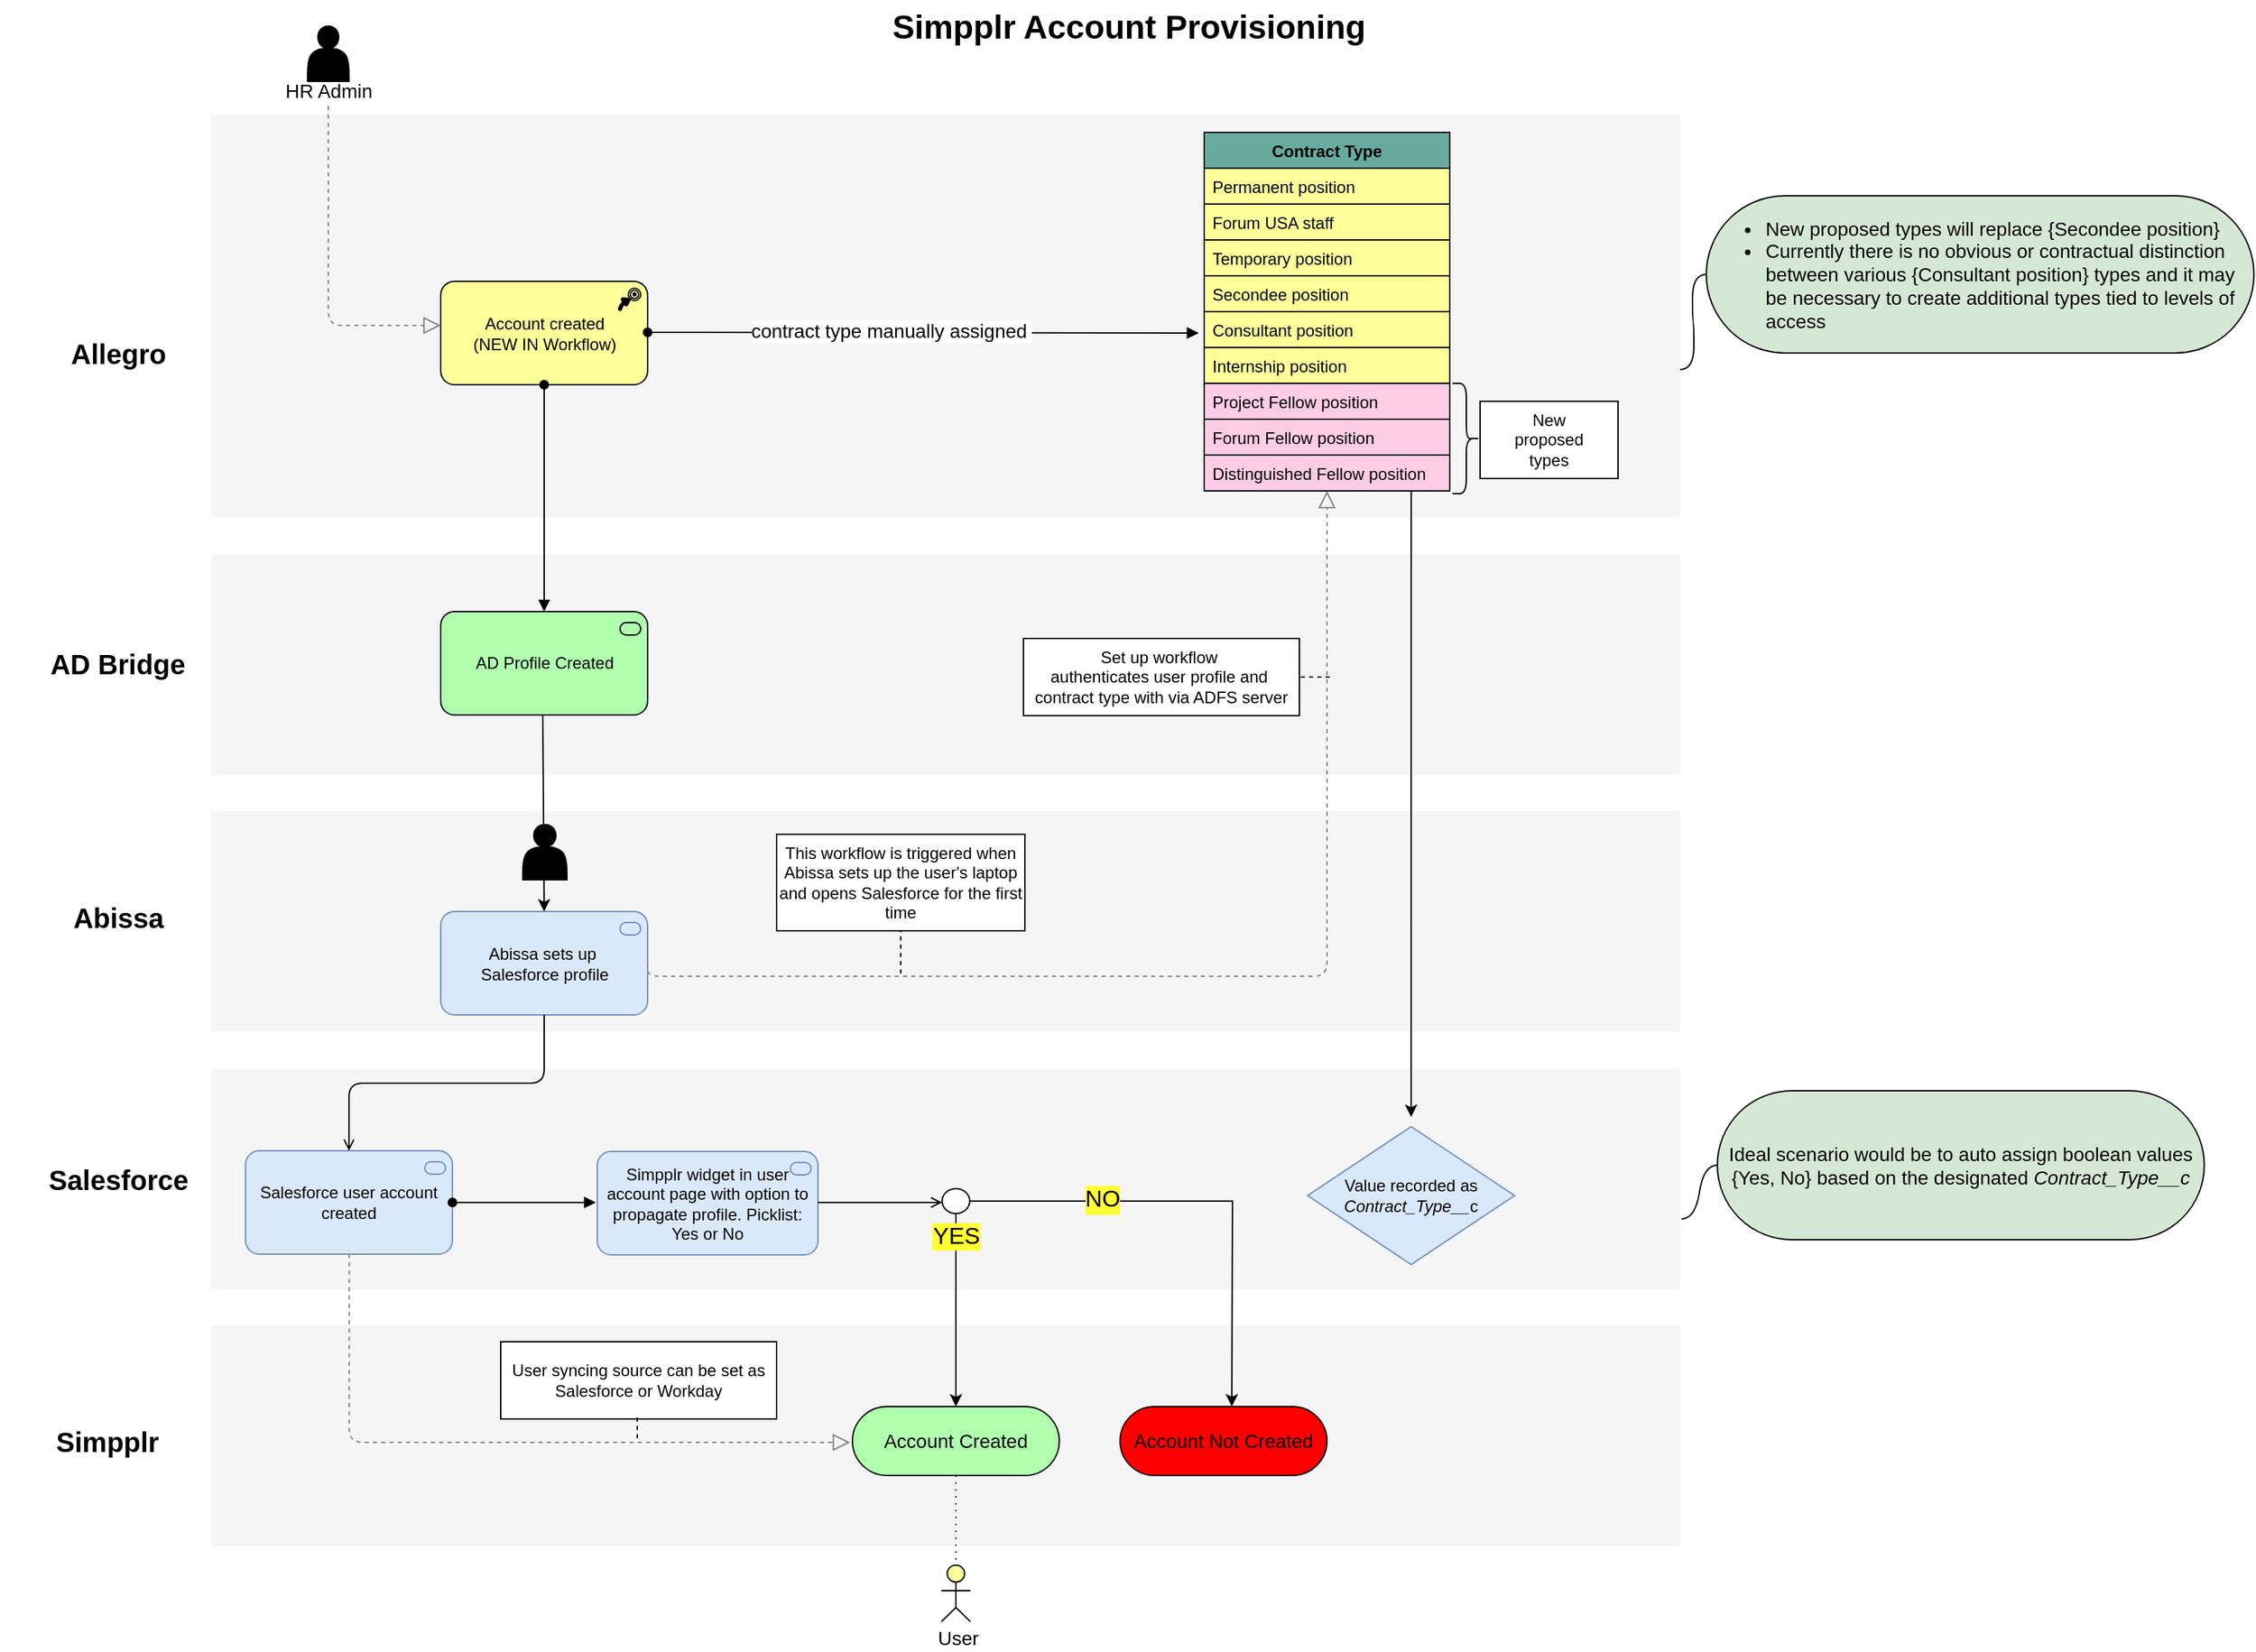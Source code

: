 <mxfile version="12.0.2" type="github" pages="1"><diagram name="Simpplr Provisioning" id="44bbcf24-548e-d532-59d3-359de5b44cbb"><mxGraphModel dx="3572" dy="877" grid="0" gridSize="10" guides="1" tooltips="1" connect="1" arrows="1" fold="1" page="1" pageScale="1.5" pageWidth="1169" pageHeight="826" background="none" math="0" shadow="0"><root><mxCell id="0" style=";html=1;"/><mxCell id="1" style=";html=1;" parent="0"/><mxCell id="UKAQFLcODLnGMiNsOCqj-25" value="" style="whiteSpace=wrap;html=1;strokeColor=none;strokeWidth=1;fillColor=#f5f5f5;fontSize=14;imageHeight=24;" vertex="1" parent="1"><mxGeometry x="210" y="1001" width="1065" height="160" as="geometry"/></mxCell><mxCell id="UKAQFLcODLnGMiNsOCqj-1" value="" style="whiteSpace=wrap;html=1;strokeColor=none;strokeWidth=1;fillColor=#f5f5f5;fontSize=14;" vertex="1" parent="1"><mxGeometry x="210" y="442" width="1065" height="160" as="geometry"/></mxCell><mxCell id="6eae4fabf1afb631-36" value="" style="whiteSpace=wrap;html=1;strokeColor=none;strokeWidth=1;fillColor=#f5f5f5;fontSize=14;" parent="1" vertex="1"><mxGeometry x="210" y="628" width="1065" height="160" as="geometry"/></mxCell><mxCell id="6eae4fabf1afb631-35" value="" style="whiteSpace=wrap;html=1;strokeColor=none;strokeWidth=1;fillColor=#f5f5f5;fontSize=14;" parent="1" vertex="1"><mxGeometry x="210" y="815" width="1065" height="160" as="geometry"/></mxCell><mxCell id="6eae4fabf1afb631-34" value="" style="whiteSpace=wrap;html=1;strokeColor=none;strokeWidth=1;fillColor=#f5f5f5;fontSize=14;imageWidth=24;imageAspect=1;" parent="1" vertex="1"><mxGeometry x="210" y="123" width="1065" height="292" as="geometry"/></mxCell><mxCell id="6eae4fabf1afb631-5" value="Account Created" style="html=1;whiteSpace=wrap;fillColor=#AFFFAF;strokeColor=#000000;shape=mxgraph.archimate3.service;fontSize=14;" parent="1" vertex="1"><mxGeometry x="675" y="1060" width="150" height="50" as="geometry"/></mxCell><mxCell id="6eae4fabf1afb631-6" value="Account Not Created" style="html=1;whiteSpace=wrap;fillColor=#FF0000;strokeColor=#000000;shape=mxgraph.archimate3.service;fontSize=14;" parent="1" vertex="1"><mxGeometry x="869" y="1060" width="150" height="50" as="geometry"/></mxCell><mxCell id="6eae4fabf1afb631-29" value="Salesforce" style="text;html=1;strokeColor=none;fillColor=none;align=center;verticalAlign=middle;whiteSpace=wrap;fontSize=20;fontStyle=1" parent="1" vertex="1"><mxGeometry x="92.5" y="885" width="100" height="20" as="geometry"/></mxCell><mxCell id="6eae4fabf1afb631-30" value="AD Bridge" style="text;html=1;strokeColor=none;fillColor=none;align=center;verticalAlign=middle;whiteSpace=wrap;fontSize=20;fontStyle=1" parent="1" vertex="1"><mxGeometry x="75" y="511" width="135" height="20" as="geometry"/></mxCell><mxCell id="6eae4fabf1afb631-31" value="Allegro" style="text;html=1;strokeColor=none;fillColor=none;align=center;verticalAlign=middle;whiteSpace=wrap;fontSize=20;fontStyle=1" parent="1" vertex="1"><mxGeometry x="57.5" y="286" width="170" height="20" as="geometry"/></mxCell><mxCell id="6eae4fabf1afb631-33" style="edgeStyle=elbowEdgeStyle;rounded=1;elbow=vertical;html=1;dashed=1;startSize=10;endArrow=block;endFill=0;endSize=10;jettySize=auto;orthogonalLoop=1;strokeColor=#808080;fontSize=14;exitX=0.5;exitY=1;exitDx=0;exitDy=0;" parent="1" source="UKAQFLcODLnGMiNsOCqj-3" target="UKAQFLcODLnGMiNsOCqj-16" edge="1"><mxGeometry relative="1" as="geometry"><mxPoint x="290" y="167" as="sourcePoint"/><mxPoint x="376.5" y="305" as="targetPoint"/><Array as="points"><mxPoint x="331" y="276"/><mxPoint x="320" y="305"/><mxPoint x="338" y="305"/></Array></mxGeometry></mxCell><mxCell id="UKAQFLcODLnGMiNsOCqj-76" value="HR Admin" style="text;html=1;resizable=0;points=[];align=center;verticalAlign=middle;labelBackgroundColor=#ffffff;fontSize=14;" vertex="1" connectable="0" parent="6eae4fabf1afb631-33"><mxGeometry x="-0.95" relative="1" as="geometry"><mxPoint as="offset"/></mxGeometry></mxCell><mxCell id="6eae4fabf1afb631-37" value="Simpplr Account Provisioning" style="text;strokeColor=none;fillColor=none;html=1;fontSize=24;fontStyle=1;verticalAlign=middle;align=center;" parent="1" vertex="1"><mxGeometry x="80" y="40" width="1590" height="40" as="geometry"/></mxCell><mxCell id="UKAQFLcODLnGMiNsOCqj-2" value="Simpplr" style="text;html=1;strokeColor=none;fillColor=none;align=center;verticalAlign=middle;whiteSpace=wrap;fontSize=20;fontStyle=1" vertex="1" parent="1"><mxGeometry x="80" y="1075" width="110" height="20" as="geometry"/></mxCell><mxCell id="UKAQFLcODLnGMiNsOCqj-3" value="" style="shape=actor;whiteSpace=wrap;html=1;fillColor=#000000;" vertex="1" parent="1"><mxGeometry x="280" y="59" width="30" height="40" as="geometry"/></mxCell><mxCell id="UKAQFLcODLnGMiNsOCqj-7" value="Contract Type" style="swimlane;fontStyle=1;childLayout=stackLayout;horizontal=1;startSize=26;fillColor=#67AB9F;horizontalStack=0;resizeParent=1;resizeParentMax=0;resizeLast=0;collapsible=1;marginBottom=0;strokeColor=#000000;" vertex="1" parent="1"><mxGeometry x="930" y="136" width="178" height="260" as="geometry"><mxRectangle x="930" y="188" width="110" height="26" as="alternateBounds"/></mxGeometry></mxCell><mxCell id="UKAQFLcODLnGMiNsOCqj-8" value="Permanent position" style="text;strokeColor=#000000;fillColor=#FFFF99;align=left;verticalAlign=top;spacingLeft=4;spacingRight=4;overflow=hidden;rotatable=0;points=[[0,0.5],[1,0.5]];portConstraint=eastwest;" vertex="1" parent="UKAQFLcODLnGMiNsOCqj-7"><mxGeometry y="26" width="178" height="26" as="geometry"/></mxCell><mxCell id="UKAQFLcODLnGMiNsOCqj-87" value="Forum USA staff" style="text;strokeColor=#000000;fillColor=#FFFF99;align=left;verticalAlign=top;spacingLeft=4;spacingRight=4;overflow=hidden;rotatable=0;points=[[0,0.5],[1,0.5]];portConstraint=eastwest;" vertex="1" parent="UKAQFLcODLnGMiNsOCqj-7"><mxGeometry y="52" width="178" height="26" as="geometry"/></mxCell><mxCell id="UKAQFLcODLnGMiNsOCqj-9" value="Temporary position" style="text;strokeColor=#000000;fillColor=#FFFF99;align=left;verticalAlign=top;spacingLeft=4;spacingRight=4;overflow=hidden;rotatable=0;points=[[0,0.5],[1,0.5]];portConstraint=eastwest;" vertex="1" parent="UKAQFLcODLnGMiNsOCqj-7"><mxGeometry y="78" width="178" height="26" as="geometry"/></mxCell><mxCell id="UKAQFLcODLnGMiNsOCqj-10" value="Secondee position" style="text;strokeColor=#000000;fillColor=#FFFF99;align=left;verticalAlign=top;spacingLeft=4;spacingRight=4;overflow=hidden;rotatable=0;points=[[0,0.5],[1,0.5]];portConstraint=eastwest;" vertex="1" parent="UKAQFLcODLnGMiNsOCqj-7"><mxGeometry y="104" width="178" height="26" as="geometry"/></mxCell><mxCell id="UKAQFLcODLnGMiNsOCqj-15" value="Consultant position" style="text;strokeColor=#000000;fillColor=#FFFF99;align=left;verticalAlign=top;spacingLeft=4;spacingRight=4;overflow=hidden;rotatable=0;points=[[0,0.5],[1,0.5]];portConstraint=eastwest;" vertex="1" parent="UKAQFLcODLnGMiNsOCqj-7"><mxGeometry y="130" width="178" height="26" as="geometry"/></mxCell><mxCell id="UKAQFLcODLnGMiNsOCqj-86" value="Internship position" style="text;strokeColor=#000000;fillColor=#FFFF99;align=left;verticalAlign=top;spacingLeft=4;spacingRight=4;overflow=hidden;rotatable=0;points=[[0,0.5],[1,0.5]];portConstraint=eastwest;" vertex="1" parent="UKAQFLcODLnGMiNsOCqj-7"><mxGeometry y="156" width="178" height="26" as="geometry"/></mxCell><mxCell id="UKAQFLcODLnGMiNsOCqj-14" value="Project Fellow position" style="text;strokeColor=#000000;fillColor=#FFCCE6;align=left;verticalAlign=top;spacingLeft=4;spacingRight=4;overflow=hidden;rotatable=0;points=[[0,0.5],[1,0.5]];portConstraint=eastwest;" vertex="1" parent="UKAQFLcODLnGMiNsOCqj-7"><mxGeometry y="182" width="178" height="26" as="geometry"/></mxCell><mxCell id="UKAQFLcODLnGMiNsOCqj-19" value="Forum Fellow position" style="text;strokeColor=#000000;fillColor=#FFCCE6;align=left;verticalAlign=top;spacingLeft=4;spacingRight=4;overflow=hidden;rotatable=0;points=[[0,0.5],[1,0.5]];portConstraint=eastwest;" vertex="1" parent="UKAQFLcODLnGMiNsOCqj-7"><mxGeometry y="208" width="178" height="26" as="geometry"/></mxCell><mxCell id="UKAQFLcODLnGMiNsOCqj-18" value="Distinguished Fellow position" style="text;strokeColor=#000000;fillColor=#FFCCE6;align=left;verticalAlign=top;spacingLeft=4;spacingRight=4;overflow=hidden;rotatable=0;points=[[0,0.5],[1,0.5]];portConstraint=eastwest;" vertex="1" parent="UKAQFLcODLnGMiNsOCqj-7"><mxGeometry y="234" width="178" height="26" as="geometry"/></mxCell><UserObject label="Account created&lt;br&gt;(NEW IN Workflow)" link="https://weforum.jira.com/wiki/spaces/ITIS/pages/1164705906/SAD+-+Autoinout" id="UKAQFLcODLnGMiNsOCqj-16"><mxCell style="html=1;outlineConnect=0;whiteSpace=wrap;fillColor=#Ffff99;strokeColor=#000000;shape=mxgraph.archimate3.application;appType=course;archiType=rounded;" vertex="1" parent="1"><mxGeometry x="376.5" y="244" width="150" height="75" as="geometry"/></mxCell></UserObject><mxCell id="UKAQFLcODLnGMiNsOCqj-21" value="AD Profile Created" style="html=1;outlineConnect=0;whiteSpace=wrap;fillColor=#AFFFAF;strokeColor=#000000;shape=mxgraph.archimate3.application;appType=serv;archiType=rounded" vertex="1" parent="1"><mxGeometry x="376.5" y="483.5" width="150" height="75" as="geometry"/></mxCell><mxCell id="UKAQFLcODLnGMiNsOCqj-26" value="Abissa" style="text;html=1;strokeColor=none;fillColor=none;align=center;verticalAlign=middle;whiteSpace=wrap;fontSize=20;fontStyle=1" vertex="1" parent="1"><mxGeometry x="83.5" y="695" width="118" height="20" as="geometry"/></mxCell><mxCell id="UKAQFLcODLnGMiNsOCqj-27" value="Abissa sets up&amp;nbsp;&lt;br&gt;Salesforce profile" style="html=1;outlineConnect=0;whiteSpace=wrap;fillColor=#dae8fc;strokeColor=#6c8ebf;shape=mxgraph.archimate3.application;appType=serv;archiType=rounded" vertex="1" parent="1"><mxGeometry x="376.5" y="701" width="150" height="75" as="geometry"/></mxCell><mxCell id="UKAQFLcODLnGMiNsOCqj-28" value="" style="shape=actor;whiteSpace=wrap;html=1;fillColor=#000000;" vertex="1" parent="1"><mxGeometry x="436" y="638" width="32" height="40" as="geometry"/></mxCell><mxCell id="UKAQFLcODLnGMiNsOCqj-29" value="" style="endArrow=classic;html=1;entryX=0.5;entryY=0;entryDx=0;entryDy=0;entryPerimeter=0;" edge="1" parent="1" target="UKAQFLcODLnGMiNsOCqj-27"><mxGeometry width="50" height="50" relative="1" as="geometry"><mxPoint x="450.5" y="558.5" as="sourcePoint"/><mxPoint x="450.5" y="698.5" as="targetPoint"/></mxGeometry></mxCell><mxCell id="UKAQFLcODLnGMiNsOCqj-31" style="edgeStyle=elbowEdgeStyle;rounded=1;elbow=vertical;html=1;dashed=1;startSize=10;endArrow=block;endFill=0;endSize=10;jettySize=auto;orthogonalLoop=1;strokeColor=#808080;fontSize=14;exitX=1;exitY=0.5;exitDx=0;exitDy=0;exitPerimeter=0;" edge="1" parent="1" source="UKAQFLcODLnGMiNsOCqj-27" target="UKAQFLcODLnGMiNsOCqj-18"><mxGeometry relative="1" as="geometry"><mxPoint x="714.5" y="647.5" as="sourcePoint"/><mxPoint x="801" y="812.5" as="targetPoint"/><Array as="points"><mxPoint x="770" y="748"/><mxPoint x="762.5" y="812.5"/></Array></mxGeometry></mxCell><mxCell id="UKAQFLcODLnGMiNsOCqj-35" value="This workflow is triggered when Abissa sets up the user's laptop and opens Salesforce for the first time" style="shape=note;whiteSpace=wrap;html=1;backgroundOutline=1;darkOpacity=0.05;strokeColor=#000000;fillColor=#FFFFFF;size=0;" vertex="1" parent="1"><mxGeometry x="620" y="645" width="180" height="70" as="geometry"/></mxCell><mxCell id="UKAQFLcODLnGMiNsOCqj-36" value="Salesforce user account created" style="html=1;outlineConnect=0;whiteSpace=wrap;fillColor=#dae8fc;strokeColor=#6c8ebf;shape=mxgraph.archimate3.application;appType=serv;archiType=rounded" vertex="1" parent="1"><mxGeometry x="235" y="874.5" width="150" height="75" as="geometry"/></mxCell><mxCell id="UKAQFLcODLnGMiNsOCqj-40" value="&lt;span style=&quot;white-space: nowrap ; background-color: rgb(255 , 255 , 255)&quot;&gt;New &lt;br&gt;proposed&lt;br&gt;types&lt;br&gt;&lt;/span&gt;" style="shape=note;whiteSpace=wrap;html=1;backgroundOutline=1;darkOpacity=0.05;strokeColor=#000000;fillColor=#FFFFFF;size=0;" vertex="1" parent="1"><mxGeometry x="1130" y="331" width="100" height="56" as="geometry"/></mxCell><mxCell id="UKAQFLcODLnGMiNsOCqj-41" value="" style="shape=curlyBracket;whiteSpace=wrap;html=1;rounded=1;strokeColor=#000000;fillColor=#FFFFFF;rotation=-180;" vertex="1" parent="1"><mxGeometry x="1110" y="318" width="20" height="80" as="geometry"/></mxCell><mxCell id="UKAQFLcODLnGMiNsOCqj-44" value="&lt;span style=&quot;white-space: nowrap ; background-color: rgb(255 , 255 , 255)&quot;&gt;Set up workflow&amp;nbsp;&lt;/span&gt;&lt;br style=&quot;white-space: nowrap&quot;&gt;&lt;span style=&quot;white-space: nowrap ; background-color: rgb(255 , 255 , 255)&quot;&gt;authenticates user profile and&amp;nbsp;&lt;/span&gt;&lt;br style=&quot;white-space: nowrap&quot;&gt;&lt;span style=&quot;white-space: nowrap ; background-color: rgb(255 , 255 , 255)&quot;&gt;contract type with via ADFS server&lt;/span&gt;" style="shape=note;whiteSpace=wrap;html=1;backgroundOutline=1;darkOpacity=0.05;strokeColor=#000000;fillColor=#FFFFFF;size=0;" vertex="1" parent="1"><mxGeometry x="799" y="503" width="200" height="56" as="geometry"/></mxCell><mxCell id="UKAQFLcODLnGMiNsOCqj-48" value="" style="endArrow=classic;html=1;exitX=0.843;exitY=1;exitDx=0;exitDy=0;exitPerimeter=0;" edge="1" parent="1" source="UKAQFLcODLnGMiNsOCqj-18"><mxGeometry width="50" height="50" relative="1" as="geometry"><mxPoint x="1080" y="740" as="sourcePoint"/><mxPoint x="1080" y="850" as="targetPoint"/></mxGeometry></mxCell><mxCell id="UKAQFLcODLnGMiNsOCqj-49" value="Value recorded as &lt;i&gt;Contract_Type__&lt;/i&gt;c" style="rhombus;whiteSpace=wrap;html=1;strokeColor=#6c8ebf;fillColor=#dae8fc;" vertex="1" parent="1"><mxGeometry x="1005" y="857" width="150" height="100" as="geometry"/></mxCell><UserObject label="Simpplr widget in user account page with option to propagate profile. Picklist: Yes or No" link="https://support.simpplr.com/customer/en/portal/articles/2154220-how-do-i-prevent-a-salesforce-user-from-appearing-in-simpplr-" id="UKAQFLcODLnGMiNsOCqj-54"><mxCell style="html=1;outlineConnect=0;whiteSpace=wrap;fillColor=#dae8fc;strokeColor=#6c8ebf;shape=mxgraph.archimate3.application;appType=serv;archiType=rounded" vertex="1" parent="1"><mxGeometry x="490" y="875" width="160" height="75" as="geometry"/></mxCell></UserObject><mxCell id="UKAQFLcODLnGMiNsOCqj-56" value="" style="edgeStyle=elbowEdgeStyle;html=1;endArrow=open;elbow=vertical;endFill=1;exitX=0.5;exitY=1;exitDx=0;exitDy=0;exitPerimeter=0;" edge="1" parent="1" source="UKAQFLcODLnGMiNsOCqj-27" target="UKAQFLcODLnGMiNsOCqj-36"><mxGeometry width="160" relative="1" as="geometry"><mxPoint x="388" y="840" as="sourcePoint"/><mxPoint x="548" y="840" as="targetPoint"/></mxGeometry></mxCell><mxCell id="UKAQFLcODLnGMiNsOCqj-70" value="" style="edgeStyle=orthogonalEdgeStyle;rounded=0;orthogonalLoop=1;jettySize=auto;html=1;" edge="1" parent="1" source="UKAQFLcODLnGMiNsOCqj-60" target="6eae4fabf1afb631-5"><mxGeometry relative="1" as="geometry"><mxPoint x="750" y="1000" as="targetPoint"/></mxGeometry></mxCell><mxCell id="UKAQFLcODLnGMiNsOCqj-72" value="" style="edgeStyle=orthogonalEdgeStyle;rounded=0;orthogonalLoop=1;jettySize=auto;html=1;" edge="1" parent="1" source="UKAQFLcODLnGMiNsOCqj-60"><mxGeometry relative="1" as="geometry"><mxPoint x="950" y="1060" as="targetPoint"/></mxGeometry></mxCell><mxCell id="UKAQFLcODLnGMiNsOCqj-73" value="NO" style="text;html=1;resizable=0;points=[];align=center;verticalAlign=middle;labelBackgroundColor=#FFFF33;fontSize=17;" vertex="1" connectable="0" parent="UKAQFLcODLnGMiNsOCqj-72"><mxGeometry x="-0.436" y="-3" relative="1" as="geometry"><mxPoint y="-4" as="offset"/></mxGeometry></mxCell><mxCell id="UKAQFLcODLnGMiNsOCqj-60" value="YES" style="ellipse;html=1;verticalLabelPosition=bottom;labelBackgroundColor=#FFFF33;verticalAlign=top;fillColor=#ffffff;strokeColor=#000000;fontSize=17;" vertex="1" parent="1"><mxGeometry x="740" y="902" width="20" height="18" as="geometry"/></mxCell><mxCell id="UKAQFLcODLnGMiNsOCqj-66" value="" style="edgeStyle=elbowEdgeStyle;html=1;endArrow=open;elbow=vertical;endFill=1;" edge="1" parent="1"><mxGeometry width="160" relative="1" as="geometry"><mxPoint x="650" y="912" as="sourcePoint"/><mxPoint x="740" y="912" as="targetPoint"/></mxGeometry></mxCell><mxCell id="UKAQFLcODLnGMiNsOCqj-78" value="" style="endArrow=none;dashed=1;html=1;fontSize=17;entryX=0.5;entryY=1;entryDx=0;entryDy=0;entryPerimeter=0;" edge="1" parent="1" target="UKAQFLcODLnGMiNsOCqj-35"><mxGeometry width="50" height="50" relative="1" as="geometry"><mxPoint x="710" y="746" as="sourcePoint"/><mxPoint x="887" y="676" as="targetPoint"/></mxGeometry></mxCell><mxCell id="UKAQFLcODLnGMiNsOCqj-79" value="" style="endArrow=none;dashed=1;html=1;fontSize=17;entryX=0;entryY=0;entryDx=200;entryDy=28;entryPerimeter=0;" edge="1" parent="1"><mxGeometry width="50" height="50" relative="1" as="geometry"><mxPoint x="1021" y="531" as="sourcePoint"/><mxPoint x="999" y="531" as="targetPoint"/></mxGeometry></mxCell><mxCell id="UKAQFLcODLnGMiNsOCqj-80" style="edgeStyle=elbowEdgeStyle;rounded=1;elbow=vertical;html=1;dashed=1;startSize=10;endArrow=block;endFill=0;endSize=10;jettySize=auto;orthogonalLoop=1;strokeColor=#808080;fontSize=14;exitX=0.5;exitY=1;exitDx=0;exitDy=0;entryX=0.435;entryY=0.531;entryDx=0;entryDy=0;entryPerimeter=0;" edge="1" parent="1" target="UKAQFLcODLnGMiNsOCqj-25"><mxGeometry relative="1" as="geometry"><mxPoint x="310.167" y="949.333" as="sourcePoint"/><mxPoint x="391" y="1134" as="targetPoint"/><Array as="points"><mxPoint x="488" y="1086"/><mxPoint x="352.5" y="1134"/></Array></mxGeometry></mxCell><mxCell id="UKAQFLcODLnGMiNsOCqj-84" value="&lt;span style=&quot;white-space: nowrap ; background-color: rgb(255 , 255 , 255)&quot;&gt;User syncing source can be set as&lt;br&gt;Salesforce or Workday&lt;br&gt;&lt;/span&gt;" style="shape=note;whiteSpace=wrap;html=1;backgroundOutline=1;darkOpacity=0.05;strokeColor=#000000;fillColor=#FFFFFF;size=0;" vertex="1" parent="1"><mxGeometry x="420" y="1013" width="200" height="56" as="geometry"/></mxCell><mxCell id="UKAQFLcODLnGMiNsOCqj-85" value="" style="endArrow=none;dashed=1;html=1;fontSize=17;entryX=0.5;entryY=1;entryDx=0;entryDy=0;entryPerimeter=0;" edge="1" parent="1"><mxGeometry width="50" height="50" relative="1" as="geometry"><mxPoint x="519" y="1083" as="sourcePoint"/><mxPoint x="519" y="1065.5" as="targetPoint"/></mxGeometry></mxCell><mxCell id="UKAQFLcODLnGMiNsOCqj-90" value="" style="endArrow=block;html=1;endFill=1;startArrow=oval;startFill=1;edgeStyle=elbowEdgeStyle;elbow=vertical;fontSize=17;" edge="1" parent="1"><mxGeometry width="160" relative="1" as="geometry"><mxPoint x="385" y="912" as="sourcePoint"/><mxPoint x="489" y="912" as="targetPoint"/></mxGeometry></mxCell><mxCell id="UKAQFLcODLnGMiNsOCqj-91" value="" style="endArrow=block;html=1;endFill=1;startArrow=oval;startFill=1;edgeStyle=elbowEdgeStyle;elbow=vertical;fontSize=17;entryX=0.5;entryY=0;entryDx=0;entryDy=0;entryPerimeter=0;" edge="1" parent="1" source="UKAQFLcODLnGMiNsOCqj-16" target="UKAQFLcODLnGMiNsOCqj-21"><mxGeometry width="160" relative="1" as="geometry"><mxPoint x="310" y="369" as="sourcePoint"/><mxPoint x="470" y="369" as="targetPoint"/></mxGeometry></mxCell><mxCell id="UKAQFLcODLnGMiNsOCqj-93" value="" style="endArrow=block;html=1;endFill=1;startArrow=oval;startFill=1;edgeStyle=elbowEdgeStyle;elbow=vertical;fontSize=17;" edge="1" parent="1"><mxGeometry width="160" relative="1" as="geometry"><mxPoint x="526.5" y="281" as="sourcePoint"/><mxPoint x="926" y="281.5" as="targetPoint"/></mxGeometry></mxCell><mxCell id="UKAQFLcODLnGMiNsOCqj-108" value="contract type manually assigned&amp;nbsp;" style="text;html=1;resizable=0;points=[];align=center;verticalAlign=middle;labelBackgroundColor=#ffffff;fontSize=14;" vertex="1" connectable="0" parent="UKAQFLcODLnGMiNsOCqj-93"><mxGeometry x="-0.117" y="2" relative="1" as="geometry"><mxPoint as="offset"/></mxGeometry></mxCell><mxCell id="UKAQFLcODLnGMiNsOCqj-95" value="" style="html=1;outlineConnect=0;whiteSpace=wrap;fillColor=#ffff99;strokeColor=#000000;verticalLabelPosition=bottom;verticalAlign=top;align=center;shape=mxgraph.archimate3.actor;labelBackgroundColor=#FFFF33;fontSize=14;" vertex="1" parent="1"><mxGeometry x="739.5" y="1175" width="21" height="41" as="geometry"/></mxCell><mxCell id="UKAQFLcODLnGMiNsOCqj-96" value="" style="edgeStyle=elbowEdgeStyle;html=1;endArrow=none;elbow=vertical;dashed=1;startFill=0;dashPattern=1 4;fontSize=14;exitX=0.5;exitY=1;exitDx=0;exitDy=0;exitPerimeter=0;" edge="1" parent="1" source="6eae4fabf1afb631-5"><mxGeometry width="160" relative="1" as="geometry"><mxPoint x="570" y="1186.5" as="sourcePoint"/><mxPoint x="750" y="1172" as="targetPoint"/></mxGeometry></mxCell><mxCell id="UKAQFLcODLnGMiNsOCqj-100" value="User" style="text;html=1;resizable=0;points=[];autosize=1;align=left;verticalAlign=top;spacingTop=-4;fontSize=14;" vertex="1" parent="1"><mxGeometry x="735" y="1217" width="40" height="17" as="geometry"/></mxCell><mxCell id="UKAQFLcODLnGMiNsOCqj-103" value="Ideal scenario would be to auto assign boolean values {Yes, No} based on the designated &lt;i&gt;Contract_Type__c&lt;/i&gt;" style="whiteSpace=wrap;html=1;rounded=1;arcSize=50;align=center;verticalAlign=middle;container=1;recursiveResize=0;strokeWidth=1;autosize=1;spacing=4;treeFolding=1;treeMoving=1;labelBackgroundColor=#D5E8D4;fillColor=#D5E8D4;fontSize=14;" vertex="1" parent="1"><mxGeometry x="1302" y="831" width="353" height="108" as="geometry"/></mxCell><mxCell id="UKAQFLcODLnGMiNsOCqj-104" value="" style="edgeStyle=entityRelationEdgeStyle;startArrow=none;endArrow=none;segment=10;curved=1;fontSize=14;exitX=1.001;exitY=0.681;exitDx=0;exitDy=0;exitPerimeter=0;" edge="1" target="UKAQFLcODLnGMiNsOCqj-103" parent="1" source="6eae4fabf1afb631-35"><mxGeometry relative="1" as="geometry"><mxPoint x="1275" y="1101" as="sourcePoint"/></mxGeometry></mxCell><mxCell id="UKAQFLcODLnGMiNsOCqj-106" value="&lt;ul style=&quot;text-align: left&quot;&gt;&lt;li&gt;New proposed types will replace {Secondee position}&lt;/li&gt;&lt;li&gt;Currently there is no obvious or contractual distinction between various {Consultant position} types and it may be necessary to create additional types tied to levels of access&lt;/li&gt;&lt;/ul&gt;" style="whiteSpace=wrap;html=1;rounded=1;arcSize=50;align=center;verticalAlign=middle;container=1;recursiveResize=0;strokeWidth=1;autosize=1;spacing=4;treeFolding=1;treeMoving=1;labelBackgroundColor=#;fillColor=#D5E8D4;fontSize=14;labelBorderColor=#;" vertex="1" parent="1"><mxGeometry x="1294" y="182" width="397" height="114" as="geometry"/></mxCell><mxCell id="UKAQFLcODLnGMiNsOCqj-107" value="" style="edgeStyle=entityRelationEdgeStyle;startArrow=none;endArrow=none;segment=10;curved=1;fontSize=14;" edge="1" parent="1" target="UKAQFLcODLnGMiNsOCqj-106"><mxGeometry relative="1" as="geometry"><mxPoint x="1275" y="308" as="sourcePoint"/></mxGeometry></mxCell></root></mxGraphModel></diagram></mxfile>